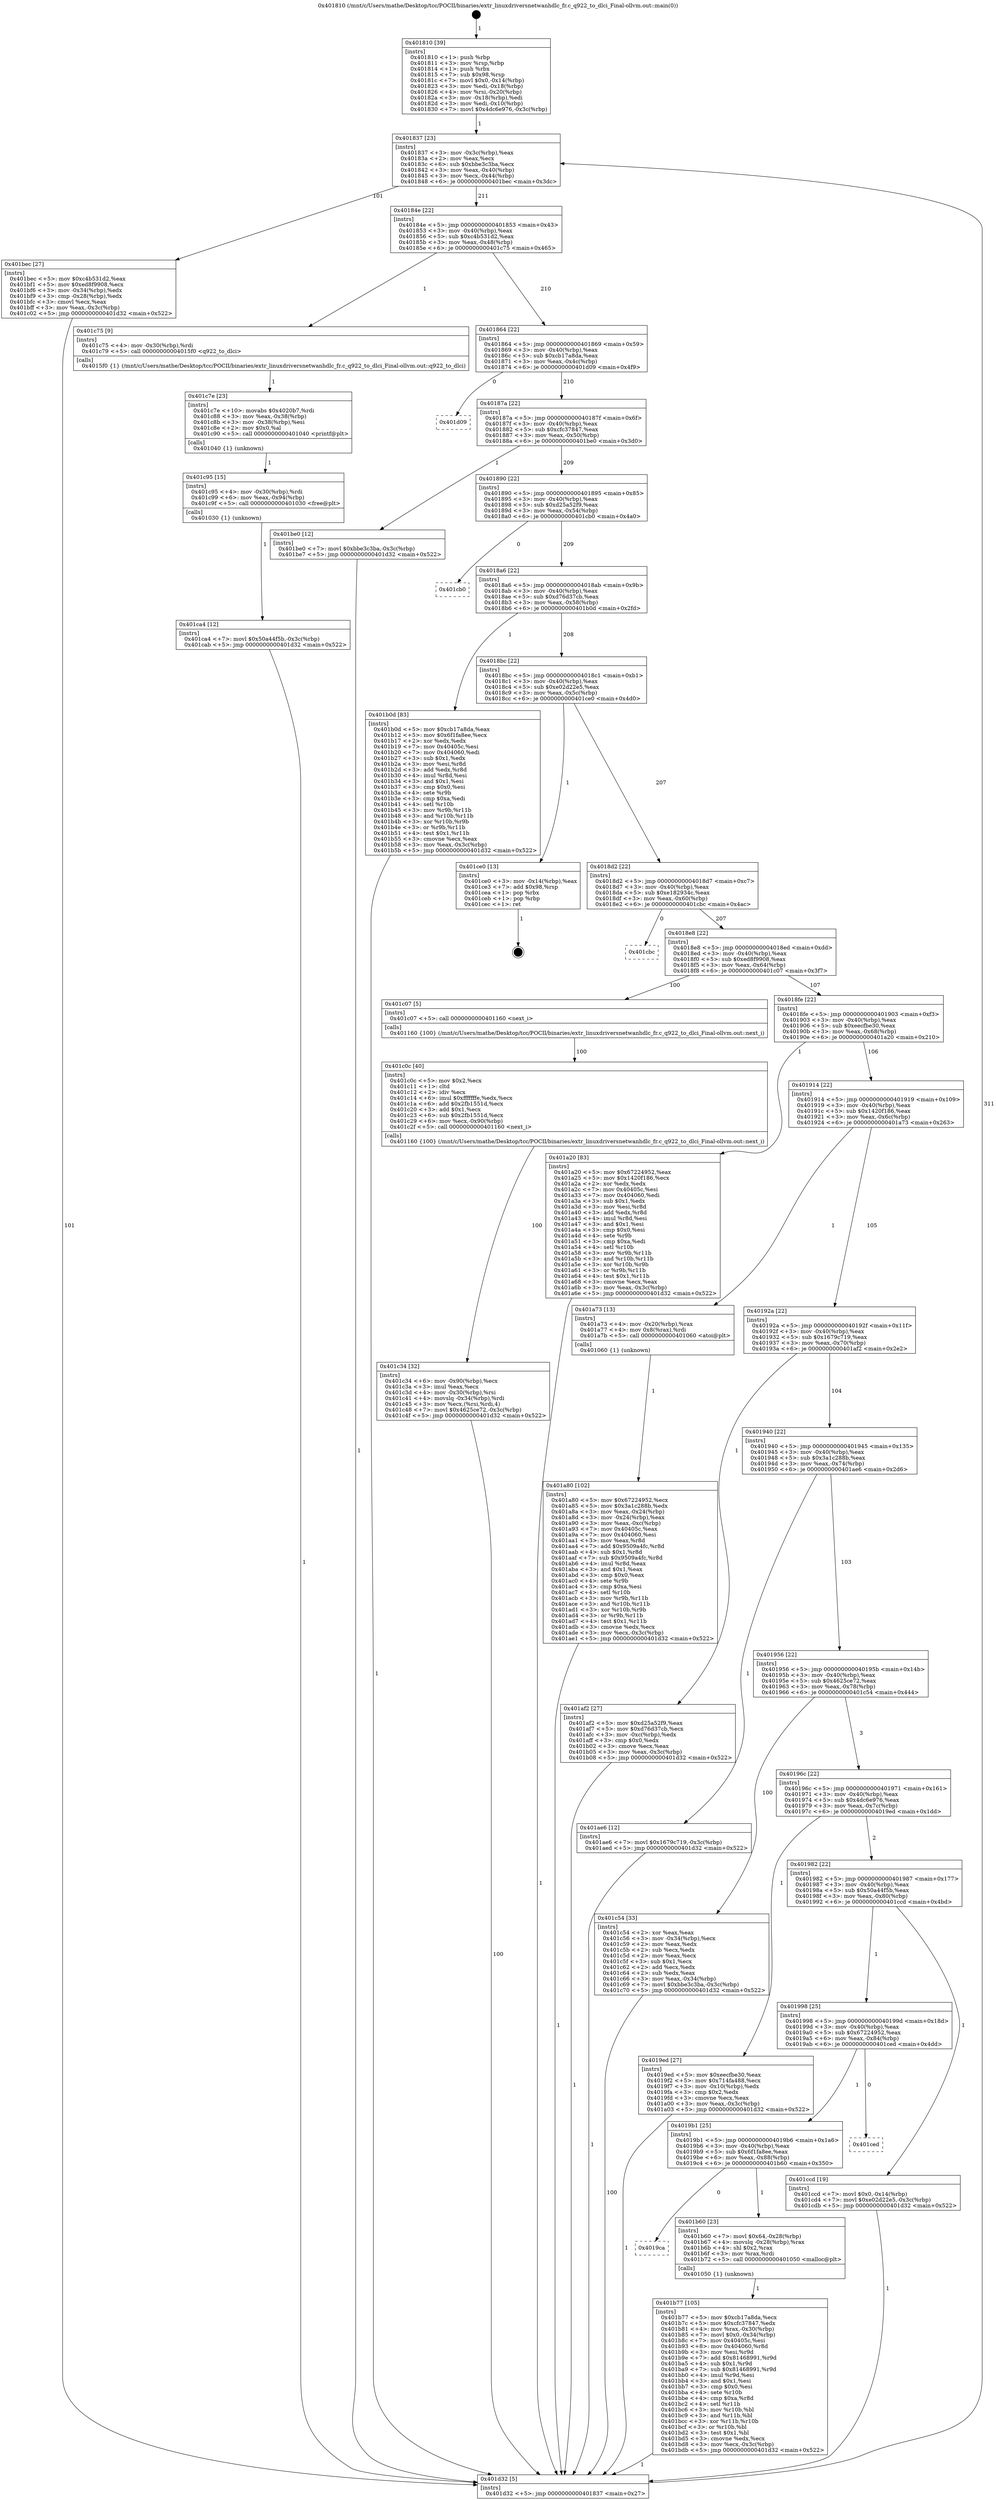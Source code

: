 digraph "0x401810" {
  label = "0x401810 (/mnt/c/Users/mathe/Desktop/tcc/POCII/binaries/extr_linuxdriversnetwanhdlc_fr.c_q922_to_dlci_Final-ollvm.out::main(0))"
  labelloc = "t"
  node[shape=record]

  Entry [label="",width=0.3,height=0.3,shape=circle,fillcolor=black,style=filled]
  "0x401837" [label="{
     0x401837 [23]\l
     | [instrs]\l
     &nbsp;&nbsp;0x401837 \<+3\>: mov -0x3c(%rbp),%eax\l
     &nbsp;&nbsp;0x40183a \<+2\>: mov %eax,%ecx\l
     &nbsp;&nbsp;0x40183c \<+6\>: sub $0xbbe3c3ba,%ecx\l
     &nbsp;&nbsp;0x401842 \<+3\>: mov %eax,-0x40(%rbp)\l
     &nbsp;&nbsp;0x401845 \<+3\>: mov %ecx,-0x44(%rbp)\l
     &nbsp;&nbsp;0x401848 \<+6\>: je 0000000000401bec \<main+0x3dc\>\l
  }"]
  "0x401bec" [label="{
     0x401bec [27]\l
     | [instrs]\l
     &nbsp;&nbsp;0x401bec \<+5\>: mov $0xc4b531d2,%eax\l
     &nbsp;&nbsp;0x401bf1 \<+5\>: mov $0xed8f9908,%ecx\l
     &nbsp;&nbsp;0x401bf6 \<+3\>: mov -0x34(%rbp),%edx\l
     &nbsp;&nbsp;0x401bf9 \<+3\>: cmp -0x28(%rbp),%edx\l
     &nbsp;&nbsp;0x401bfc \<+3\>: cmovl %ecx,%eax\l
     &nbsp;&nbsp;0x401bff \<+3\>: mov %eax,-0x3c(%rbp)\l
     &nbsp;&nbsp;0x401c02 \<+5\>: jmp 0000000000401d32 \<main+0x522\>\l
  }"]
  "0x40184e" [label="{
     0x40184e [22]\l
     | [instrs]\l
     &nbsp;&nbsp;0x40184e \<+5\>: jmp 0000000000401853 \<main+0x43\>\l
     &nbsp;&nbsp;0x401853 \<+3\>: mov -0x40(%rbp),%eax\l
     &nbsp;&nbsp;0x401856 \<+5\>: sub $0xc4b531d2,%eax\l
     &nbsp;&nbsp;0x40185b \<+3\>: mov %eax,-0x48(%rbp)\l
     &nbsp;&nbsp;0x40185e \<+6\>: je 0000000000401c75 \<main+0x465\>\l
  }"]
  Exit [label="",width=0.3,height=0.3,shape=circle,fillcolor=black,style=filled,peripheries=2]
  "0x401c75" [label="{
     0x401c75 [9]\l
     | [instrs]\l
     &nbsp;&nbsp;0x401c75 \<+4\>: mov -0x30(%rbp),%rdi\l
     &nbsp;&nbsp;0x401c79 \<+5\>: call 00000000004015f0 \<q922_to_dlci\>\l
     | [calls]\l
     &nbsp;&nbsp;0x4015f0 \{1\} (/mnt/c/Users/mathe/Desktop/tcc/POCII/binaries/extr_linuxdriversnetwanhdlc_fr.c_q922_to_dlci_Final-ollvm.out::q922_to_dlci)\l
  }"]
  "0x401864" [label="{
     0x401864 [22]\l
     | [instrs]\l
     &nbsp;&nbsp;0x401864 \<+5\>: jmp 0000000000401869 \<main+0x59\>\l
     &nbsp;&nbsp;0x401869 \<+3\>: mov -0x40(%rbp),%eax\l
     &nbsp;&nbsp;0x40186c \<+5\>: sub $0xcb17a8da,%eax\l
     &nbsp;&nbsp;0x401871 \<+3\>: mov %eax,-0x4c(%rbp)\l
     &nbsp;&nbsp;0x401874 \<+6\>: je 0000000000401d09 \<main+0x4f9\>\l
  }"]
  "0x401ca4" [label="{
     0x401ca4 [12]\l
     | [instrs]\l
     &nbsp;&nbsp;0x401ca4 \<+7\>: movl $0x50a44f5b,-0x3c(%rbp)\l
     &nbsp;&nbsp;0x401cab \<+5\>: jmp 0000000000401d32 \<main+0x522\>\l
  }"]
  "0x401d09" [label="{
     0x401d09\l
  }", style=dashed]
  "0x40187a" [label="{
     0x40187a [22]\l
     | [instrs]\l
     &nbsp;&nbsp;0x40187a \<+5\>: jmp 000000000040187f \<main+0x6f\>\l
     &nbsp;&nbsp;0x40187f \<+3\>: mov -0x40(%rbp),%eax\l
     &nbsp;&nbsp;0x401882 \<+5\>: sub $0xcfc37847,%eax\l
     &nbsp;&nbsp;0x401887 \<+3\>: mov %eax,-0x50(%rbp)\l
     &nbsp;&nbsp;0x40188a \<+6\>: je 0000000000401be0 \<main+0x3d0\>\l
  }"]
  "0x401c95" [label="{
     0x401c95 [15]\l
     | [instrs]\l
     &nbsp;&nbsp;0x401c95 \<+4\>: mov -0x30(%rbp),%rdi\l
     &nbsp;&nbsp;0x401c99 \<+6\>: mov %eax,-0x94(%rbp)\l
     &nbsp;&nbsp;0x401c9f \<+5\>: call 0000000000401030 \<free@plt\>\l
     | [calls]\l
     &nbsp;&nbsp;0x401030 \{1\} (unknown)\l
  }"]
  "0x401be0" [label="{
     0x401be0 [12]\l
     | [instrs]\l
     &nbsp;&nbsp;0x401be0 \<+7\>: movl $0xbbe3c3ba,-0x3c(%rbp)\l
     &nbsp;&nbsp;0x401be7 \<+5\>: jmp 0000000000401d32 \<main+0x522\>\l
  }"]
  "0x401890" [label="{
     0x401890 [22]\l
     | [instrs]\l
     &nbsp;&nbsp;0x401890 \<+5\>: jmp 0000000000401895 \<main+0x85\>\l
     &nbsp;&nbsp;0x401895 \<+3\>: mov -0x40(%rbp),%eax\l
     &nbsp;&nbsp;0x401898 \<+5\>: sub $0xd25a52f9,%eax\l
     &nbsp;&nbsp;0x40189d \<+3\>: mov %eax,-0x54(%rbp)\l
     &nbsp;&nbsp;0x4018a0 \<+6\>: je 0000000000401cb0 \<main+0x4a0\>\l
  }"]
  "0x401c7e" [label="{
     0x401c7e [23]\l
     | [instrs]\l
     &nbsp;&nbsp;0x401c7e \<+10\>: movabs $0x4020b7,%rdi\l
     &nbsp;&nbsp;0x401c88 \<+3\>: mov %eax,-0x38(%rbp)\l
     &nbsp;&nbsp;0x401c8b \<+3\>: mov -0x38(%rbp),%esi\l
     &nbsp;&nbsp;0x401c8e \<+2\>: mov $0x0,%al\l
     &nbsp;&nbsp;0x401c90 \<+5\>: call 0000000000401040 \<printf@plt\>\l
     | [calls]\l
     &nbsp;&nbsp;0x401040 \{1\} (unknown)\l
  }"]
  "0x401cb0" [label="{
     0x401cb0\l
  }", style=dashed]
  "0x4018a6" [label="{
     0x4018a6 [22]\l
     | [instrs]\l
     &nbsp;&nbsp;0x4018a6 \<+5\>: jmp 00000000004018ab \<main+0x9b\>\l
     &nbsp;&nbsp;0x4018ab \<+3\>: mov -0x40(%rbp),%eax\l
     &nbsp;&nbsp;0x4018ae \<+5\>: sub $0xd76d37cb,%eax\l
     &nbsp;&nbsp;0x4018b3 \<+3\>: mov %eax,-0x58(%rbp)\l
     &nbsp;&nbsp;0x4018b6 \<+6\>: je 0000000000401b0d \<main+0x2fd\>\l
  }"]
  "0x401c34" [label="{
     0x401c34 [32]\l
     | [instrs]\l
     &nbsp;&nbsp;0x401c34 \<+6\>: mov -0x90(%rbp),%ecx\l
     &nbsp;&nbsp;0x401c3a \<+3\>: imul %eax,%ecx\l
     &nbsp;&nbsp;0x401c3d \<+4\>: mov -0x30(%rbp),%rsi\l
     &nbsp;&nbsp;0x401c41 \<+4\>: movslq -0x34(%rbp),%rdi\l
     &nbsp;&nbsp;0x401c45 \<+3\>: mov %ecx,(%rsi,%rdi,4)\l
     &nbsp;&nbsp;0x401c48 \<+7\>: movl $0x4625ce72,-0x3c(%rbp)\l
     &nbsp;&nbsp;0x401c4f \<+5\>: jmp 0000000000401d32 \<main+0x522\>\l
  }"]
  "0x401b0d" [label="{
     0x401b0d [83]\l
     | [instrs]\l
     &nbsp;&nbsp;0x401b0d \<+5\>: mov $0xcb17a8da,%eax\l
     &nbsp;&nbsp;0x401b12 \<+5\>: mov $0x6f1fa8ee,%ecx\l
     &nbsp;&nbsp;0x401b17 \<+2\>: xor %edx,%edx\l
     &nbsp;&nbsp;0x401b19 \<+7\>: mov 0x40405c,%esi\l
     &nbsp;&nbsp;0x401b20 \<+7\>: mov 0x404060,%edi\l
     &nbsp;&nbsp;0x401b27 \<+3\>: sub $0x1,%edx\l
     &nbsp;&nbsp;0x401b2a \<+3\>: mov %esi,%r8d\l
     &nbsp;&nbsp;0x401b2d \<+3\>: add %edx,%r8d\l
     &nbsp;&nbsp;0x401b30 \<+4\>: imul %r8d,%esi\l
     &nbsp;&nbsp;0x401b34 \<+3\>: and $0x1,%esi\l
     &nbsp;&nbsp;0x401b37 \<+3\>: cmp $0x0,%esi\l
     &nbsp;&nbsp;0x401b3a \<+4\>: sete %r9b\l
     &nbsp;&nbsp;0x401b3e \<+3\>: cmp $0xa,%edi\l
     &nbsp;&nbsp;0x401b41 \<+4\>: setl %r10b\l
     &nbsp;&nbsp;0x401b45 \<+3\>: mov %r9b,%r11b\l
     &nbsp;&nbsp;0x401b48 \<+3\>: and %r10b,%r11b\l
     &nbsp;&nbsp;0x401b4b \<+3\>: xor %r10b,%r9b\l
     &nbsp;&nbsp;0x401b4e \<+3\>: or %r9b,%r11b\l
     &nbsp;&nbsp;0x401b51 \<+4\>: test $0x1,%r11b\l
     &nbsp;&nbsp;0x401b55 \<+3\>: cmovne %ecx,%eax\l
     &nbsp;&nbsp;0x401b58 \<+3\>: mov %eax,-0x3c(%rbp)\l
     &nbsp;&nbsp;0x401b5b \<+5\>: jmp 0000000000401d32 \<main+0x522\>\l
  }"]
  "0x4018bc" [label="{
     0x4018bc [22]\l
     | [instrs]\l
     &nbsp;&nbsp;0x4018bc \<+5\>: jmp 00000000004018c1 \<main+0xb1\>\l
     &nbsp;&nbsp;0x4018c1 \<+3\>: mov -0x40(%rbp),%eax\l
     &nbsp;&nbsp;0x4018c4 \<+5\>: sub $0xe02d22e5,%eax\l
     &nbsp;&nbsp;0x4018c9 \<+3\>: mov %eax,-0x5c(%rbp)\l
     &nbsp;&nbsp;0x4018cc \<+6\>: je 0000000000401ce0 \<main+0x4d0\>\l
  }"]
  "0x401c0c" [label="{
     0x401c0c [40]\l
     | [instrs]\l
     &nbsp;&nbsp;0x401c0c \<+5\>: mov $0x2,%ecx\l
     &nbsp;&nbsp;0x401c11 \<+1\>: cltd\l
     &nbsp;&nbsp;0x401c12 \<+2\>: idiv %ecx\l
     &nbsp;&nbsp;0x401c14 \<+6\>: imul $0xfffffffe,%edx,%ecx\l
     &nbsp;&nbsp;0x401c1a \<+6\>: add $0x2fb1551d,%ecx\l
     &nbsp;&nbsp;0x401c20 \<+3\>: add $0x1,%ecx\l
     &nbsp;&nbsp;0x401c23 \<+6\>: sub $0x2fb1551d,%ecx\l
     &nbsp;&nbsp;0x401c29 \<+6\>: mov %ecx,-0x90(%rbp)\l
     &nbsp;&nbsp;0x401c2f \<+5\>: call 0000000000401160 \<next_i\>\l
     | [calls]\l
     &nbsp;&nbsp;0x401160 \{100\} (/mnt/c/Users/mathe/Desktop/tcc/POCII/binaries/extr_linuxdriversnetwanhdlc_fr.c_q922_to_dlci_Final-ollvm.out::next_i)\l
  }"]
  "0x401ce0" [label="{
     0x401ce0 [13]\l
     | [instrs]\l
     &nbsp;&nbsp;0x401ce0 \<+3\>: mov -0x14(%rbp),%eax\l
     &nbsp;&nbsp;0x401ce3 \<+7\>: add $0x98,%rsp\l
     &nbsp;&nbsp;0x401cea \<+1\>: pop %rbx\l
     &nbsp;&nbsp;0x401ceb \<+1\>: pop %rbp\l
     &nbsp;&nbsp;0x401cec \<+1\>: ret\l
  }"]
  "0x4018d2" [label="{
     0x4018d2 [22]\l
     | [instrs]\l
     &nbsp;&nbsp;0x4018d2 \<+5\>: jmp 00000000004018d7 \<main+0xc7\>\l
     &nbsp;&nbsp;0x4018d7 \<+3\>: mov -0x40(%rbp),%eax\l
     &nbsp;&nbsp;0x4018da \<+5\>: sub $0xe182934c,%eax\l
     &nbsp;&nbsp;0x4018df \<+3\>: mov %eax,-0x60(%rbp)\l
     &nbsp;&nbsp;0x4018e2 \<+6\>: je 0000000000401cbc \<main+0x4ac\>\l
  }"]
  "0x401b77" [label="{
     0x401b77 [105]\l
     | [instrs]\l
     &nbsp;&nbsp;0x401b77 \<+5\>: mov $0xcb17a8da,%ecx\l
     &nbsp;&nbsp;0x401b7c \<+5\>: mov $0xcfc37847,%edx\l
     &nbsp;&nbsp;0x401b81 \<+4\>: mov %rax,-0x30(%rbp)\l
     &nbsp;&nbsp;0x401b85 \<+7\>: movl $0x0,-0x34(%rbp)\l
     &nbsp;&nbsp;0x401b8c \<+7\>: mov 0x40405c,%esi\l
     &nbsp;&nbsp;0x401b93 \<+8\>: mov 0x404060,%r8d\l
     &nbsp;&nbsp;0x401b9b \<+3\>: mov %esi,%r9d\l
     &nbsp;&nbsp;0x401b9e \<+7\>: add $0x81468991,%r9d\l
     &nbsp;&nbsp;0x401ba5 \<+4\>: sub $0x1,%r9d\l
     &nbsp;&nbsp;0x401ba9 \<+7\>: sub $0x81468991,%r9d\l
     &nbsp;&nbsp;0x401bb0 \<+4\>: imul %r9d,%esi\l
     &nbsp;&nbsp;0x401bb4 \<+3\>: and $0x1,%esi\l
     &nbsp;&nbsp;0x401bb7 \<+3\>: cmp $0x0,%esi\l
     &nbsp;&nbsp;0x401bba \<+4\>: sete %r10b\l
     &nbsp;&nbsp;0x401bbe \<+4\>: cmp $0xa,%r8d\l
     &nbsp;&nbsp;0x401bc2 \<+4\>: setl %r11b\l
     &nbsp;&nbsp;0x401bc6 \<+3\>: mov %r10b,%bl\l
     &nbsp;&nbsp;0x401bc9 \<+3\>: and %r11b,%bl\l
     &nbsp;&nbsp;0x401bcc \<+3\>: xor %r11b,%r10b\l
     &nbsp;&nbsp;0x401bcf \<+3\>: or %r10b,%bl\l
     &nbsp;&nbsp;0x401bd2 \<+3\>: test $0x1,%bl\l
     &nbsp;&nbsp;0x401bd5 \<+3\>: cmovne %edx,%ecx\l
     &nbsp;&nbsp;0x401bd8 \<+3\>: mov %ecx,-0x3c(%rbp)\l
     &nbsp;&nbsp;0x401bdb \<+5\>: jmp 0000000000401d32 \<main+0x522\>\l
  }"]
  "0x401cbc" [label="{
     0x401cbc\l
  }", style=dashed]
  "0x4018e8" [label="{
     0x4018e8 [22]\l
     | [instrs]\l
     &nbsp;&nbsp;0x4018e8 \<+5\>: jmp 00000000004018ed \<main+0xdd\>\l
     &nbsp;&nbsp;0x4018ed \<+3\>: mov -0x40(%rbp),%eax\l
     &nbsp;&nbsp;0x4018f0 \<+5\>: sub $0xed8f9908,%eax\l
     &nbsp;&nbsp;0x4018f5 \<+3\>: mov %eax,-0x64(%rbp)\l
     &nbsp;&nbsp;0x4018f8 \<+6\>: je 0000000000401c07 \<main+0x3f7\>\l
  }"]
  "0x4019ca" [label="{
     0x4019ca\l
  }", style=dashed]
  "0x401c07" [label="{
     0x401c07 [5]\l
     | [instrs]\l
     &nbsp;&nbsp;0x401c07 \<+5\>: call 0000000000401160 \<next_i\>\l
     | [calls]\l
     &nbsp;&nbsp;0x401160 \{100\} (/mnt/c/Users/mathe/Desktop/tcc/POCII/binaries/extr_linuxdriversnetwanhdlc_fr.c_q922_to_dlci_Final-ollvm.out::next_i)\l
  }"]
  "0x4018fe" [label="{
     0x4018fe [22]\l
     | [instrs]\l
     &nbsp;&nbsp;0x4018fe \<+5\>: jmp 0000000000401903 \<main+0xf3\>\l
     &nbsp;&nbsp;0x401903 \<+3\>: mov -0x40(%rbp),%eax\l
     &nbsp;&nbsp;0x401906 \<+5\>: sub $0xeecfbe30,%eax\l
     &nbsp;&nbsp;0x40190b \<+3\>: mov %eax,-0x68(%rbp)\l
     &nbsp;&nbsp;0x40190e \<+6\>: je 0000000000401a20 \<main+0x210\>\l
  }"]
  "0x401b60" [label="{
     0x401b60 [23]\l
     | [instrs]\l
     &nbsp;&nbsp;0x401b60 \<+7\>: movl $0x64,-0x28(%rbp)\l
     &nbsp;&nbsp;0x401b67 \<+4\>: movslq -0x28(%rbp),%rax\l
     &nbsp;&nbsp;0x401b6b \<+4\>: shl $0x2,%rax\l
     &nbsp;&nbsp;0x401b6f \<+3\>: mov %rax,%rdi\l
     &nbsp;&nbsp;0x401b72 \<+5\>: call 0000000000401050 \<malloc@plt\>\l
     | [calls]\l
     &nbsp;&nbsp;0x401050 \{1\} (unknown)\l
  }"]
  "0x401a20" [label="{
     0x401a20 [83]\l
     | [instrs]\l
     &nbsp;&nbsp;0x401a20 \<+5\>: mov $0x67224952,%eax\l
     &nbsp;&nbsp;0x401a25 \<+5\>: mov $0x1420f186,%ecx\l
     &nbsp;&nbsp;0x401a2a \<+2\>: xor %edx,%edx\l
     &nbsp;&nbsp;0x401a2c \<+7\>: mov 0x40405c,%esi\l
     &nbsp;&nbsp;0x401a33 \<+7\>: mov 0x404060,%edi\l
     &nbsp;&nbsp;0x401a3a \<+3\>: sub $0x1,%edx\l
     &nbsp;&nbsp;0x401a3d \<+3\>: mov %esi,%r8d\l
     &nbsp;&nbsp;0x401a40 \<+3\>: add %edx,%r8d\l
     &nbsp;&nbsp;0x401a43 \<+4\>: imul %r8d,%esi\l
     &nbsp;&nbsp;0x401a47 \<+3\>: and $0x1,%esi\l
     &nbsp;&nbsp;0x401a4a \<+3\>: cmp $0x0,%esi\l
     &nbsp;&nbsp;0x401a4d \<+4\>: sete %r9b\l
     &nbsp;&nbsp;0x401a51 \<+3\>: cmp $0xa,%edi\l
     &nbsp;&nbsp;0x401a54 \<+4\>: setl %r10b\l
     &nbsp;&nbsp;0x401a58 \<+3\>: mov %r9b,%r11b\l
     &nbsp;&nbsp;0x401a5b \<+3\>: and %r10b,%r11b\l
     &nbsp;&nbsp;0x401a5e \<+3\>: xor %r10b,%r9b\l
     &nbsp;&nbsp;0x401a61 \<+3\>: or %r9b,%r11b\l
     &nbsp;&nbsp;0x401a64 \<+4\>: test $0x1,%r11b\l
     &nbsp;&nbsp;0x401a68 \<+3\>: cmovne %ecx,%eax\l
     &nbsp;&nbsp;0x401a6b \<+3\>: mov %eax,-0x3c(%rbp)\l
     &nbsp;&nbsp;0x401a6e \<+5\>: jmp 0000000000401d32 \<main+0x522\>\l
  }"]
  "0x401914" [label="{
     0x401914 [22]\l
     | [instrs]\l
     &nbsp;&nbsp;0x401914 \<+5\>: jmp 0000000000401919 \<main+0x109\>\l
     &nbsp;&nbsp;0x401919 \<+3\>: mov -0x40(%rbp),%eax\l
     &nbsp;&nbsp;0x40191c \<+5\>: sub $0x1420f186,%eax\l
     &nbsp;&nbsp;0x401921 \<+3\>: mov %eax,-0x6c(%rbp)\l
     &nbsp;&nbsp;0x401924 \<+6\>: je 0000000000401a73 \<main+0x263\>\l
  }"]
  "0x4019b1" [label="{
     0x4019b1 [25]\l
     | [instrs]\l
     &nbsp;&nbsp;0x4019b1 \<+5\>: jmp 00000000004019b6 \<main+0x1a6\>\l
     &nbsp;&nbsp;0x4019b6 \<+3\>: mov -0x40(%rbp),%eax\l
     &nbsp;&nbsp;0x4019b9 \<+5\>: sub $0x6f1fa8ee,%eax\l
     &nbsp;&nbsp;0x4019be \<+6\>: mov %eax,-0x88(%rbp)\l
     &nbsp;&nbsp;0x4019c4 \<+6\>: je 0000000000401b60 \<main+0x350\>\l
  }"]
  "0x401a73" [label="{
     0x401a73 [13]\l
     | [instrs]\l
     &nbsp;&nbsp;0x401a73 \<+4\>: mov -0x20(%rbp),%rax\l
     &nbsp;&nbsp;0x401a77 \<+4\>: mov 0x8(%rax),%rdi\l
     &nbsp;&nbsp;0x401a7b \<+5\>: call 0000000000401060 \<atoi@plt\>\l
     | [calls]\l
     &nbsp;&nbsp;0x401060 \{1\} (unknown)\l
  }"]
  "0x40192a" [label="{
     0x40192a [22]\l
     | [instrs]\l
     &nbsp;&nbsp;0x40192a \<+5\>: jmp 000000000040192f \<main+0x11f\>\l
     &nbsp;&nbsp;0x40192f \<+3\>: mov -0x40(%rbp),%eax\l
     &nbsp;&nbsp;0x401932 \<+5\>: sub $0x1679c719,%eax\l
     &nbsp;&nbsp;0x401937 \<+3\>: mov %eax,-0x70(%rbp)\l
     &nbsp;&nbsp;0x40193a \<+6\>: je 0000000000401af2 \<main+0x2e2\>\l
  }"]
  "0x401ced" [label="{
     0x401ced\l
  }", style=dashed]
  "0x401af2" [label="{
     0x401af2 [27]\l
     | [instrs]\l
     &nbsp;&nbsp;0x401af2 \<+5\>: mov $0xd25a52f9,%eax\l
     &nbsp;&nbsp;0x401af7 \<+5\>: mov $0xd76d37cb,%ecx\l
     &nbsp;&nbsp;0x401afc \<+3\>: mov -0xc(%rbp),%edx\l
     &nbsp;&nbsp;0x401aff \<+3\>: cmp $0x0,%edx\l
     &nbsp;&nbsp;0x401b02 \<+3\>: cmove %ecx,%eax\l
     &nbsp;&nbsp;0x401b05 \<+3\>: mov %eax,-0x3c(%rbp)\l
     &nbsp;&nbsp;0x401b08 \<+5\>: jmp 0000000000401d32 \<main+0x522\>\l
  }"]
  "0x401940" [label="{
     0x401940 [22]\l
     | [instrs]\l
     &nbsp;&nbsp;0x401940 \<+5\>: jmp 0000000000401945 \<main+0x135\>\l
     &nbsp;&nbsp;0x401945 \<+3\>: mov -0x40(%rbp),%eax\l
     &nbsp;&nbsp;0x401948 \<+5\>: sub $0x3a1c288b,%eax\l
     &nbsp;&nbsp;0x40194d \<+3\>: mov %eax,-0x74(%rbp)\l
     &nbsp;&nbsp;0x401950 \<+6\>: je 0000000000401ae6 \<main+0x2d6\>\l
  }"]
  "0x401998" [label="{
     0x401998 [25]\l
     | [instrs]\l
     &nbsp;&nbsp;0x401998 \<+5\>: jmp 000000000040199d \<main+0x18d\>\l
     &nbsp;&nbsp;0x40199d \<+3\>: mov -0x40(%rbp),%eax\l
     &nbsp;&nbsp;0x4019a0 \<+5\>: sub $0x67224952,%eax\l
     &nbsp;&nbsp;0x4019a5 \<+6\>: mov %eax,-0x84(%rbp)\l
     &nbsp;&nbsp;0x4019ab \<+6\>: je 0000000000401ced \<main+0x4dd\>\l
  }"]
  "0x401ae6" [label="{
     0x401ae6 [12]\l
     | [instrs]\l
     &nbsp;&nbsp;0x401ae6 \<+7\>: movl $0x1679c719,-0x3c(%rbp)\l
     &nbsp;&nbsp;0x401aed \<+5\>: jmp 0000000000401d32 \<main+0x522\>\l
  }"]
  "0x401956" [label="{
     0x401956 [22]\l
     | [instrs]\l
     &nbsp;&nbsp;0x401956 \<+5\>: jmp 000000000040195b \<main+0x14b\>\l
     &nbsp;&nbsp;0x40195b \<+3\>: mov -0x40(%rbp),%eax\l
     &nbsp;&nbsp;0x40195e \<+5\>: sub $0x4625ce72,%eax\l
     &nbsp;&nbsp;0x401963 \<+3\>: mov %eax,-0x78(%rbp)\l
     &nbsp;&nbsp;0x401966 \<+6\>: je 0000000000401c54 \<main+0x444\>\l
  }"]
  "0x401ccd" [label="{
     0x401ccd [19]\l
     | [instrs]\l
     &nbsp;&nbsp;0x401ccd \<+7\>: movl $0x0,-0x14(%rbp)\l
     &nbsp;&nbsp;0x401cd4 \<+7\>: movl $0xe02d22e5,-0x3c(%rbp)\l
     &nbsp;&nbsp;0x401cdb \<+5\>: jmp 0000000000401d32 \<main+0x522\>\l
  }"]
  "0x401c54" [label="{
     0x401c54 [33]\l
     | [instrs]\l
     &nbsp;&nbsp;0x401c54 \<+2\>: xor %eax,%eax\l
     &nbsp;&nbsp;0x401c56 \<+3\>: mov -0x34(%rbp),%ecx\l
     &nbsp;&nbsp;0x401c59 \<+2\>: mov %eax,%edx\l
     &nbsp;&nbsp;0x401c5b \<+2\>: sub %ecx,%edx\l
     &nbsp;&nbsp;0x401c5d \<+2\>: mov %eax,%ecx\l
     &nbsp;&nbsp;0x401c5f \<+3\>: sub $0x1,%ecx\l
     &nbsp;&nbsp;0x401c62 \<+2\>: add %ecx,%edx\l
     &nbsp;&nbsp;0x401c64 \<+2\>: sub %edx,%eax\l
     &nbsp;&nbsp;0x401c66 \<+3\>: mov %eax,-0x34(%rbp)\l
     &nbsp;&nbsp;0x401c69 \<+7\>: movl $0xbbe3c3ba,-0x3c(%rbp)\l
     &nbsp;&nbsp;0x401c70 \<+5\>: jmp 0000000000401d32 \<main+0x522\>\l
  }"]
  "0x40196c" [label="{
     0x40196c [22]\l
     | [instrs]\l
     &nbsp;&nbsp;0x40196c \<+5\>: jmp 0000000000401971 \<main+0x161\>\l
     &nbsp;&nbsp;0x401971 \<+3\>: mov -0x40(%rbp),%eax\l
     &nbsp;&nbsp;0x401974 \<+5\>: sub $0x4dc6e976,%eax\l
     &nbsp;&nbsp;0x401979 \<+3\>: mov %eax,-0x7c(%rbp)\l
     &nbsp;&nbsp;0x40197c \<+6\>: je 00000000004019ed \<main+0x1dd\>\l
  }"]
  "0x401a80" [label="{
     0x401a80 [102]\l
     | [instrs]\l
     &nbsp;&nbsp;0x401a80 \<+5\>: mov $0x67224952,%ecx\l
     &nbsp;&nbsp;0x401a85 \<+5\>: mov $0x3a1c288b,%edx\l
     &nbsp;&nbsp;0x401a8a \<+3\>: mov %eax,-0x24(%rbp)\l
     &nbsp;&nbsp;0x401a8d \<+3\>: mov -0x24(%rbp),%eax\l
     &nbsp;&nbsp;0x401a90 \<+3\>: mov %eax,-0xc(%rbp)\l
     &nbsp;&nbsp;0x401a93 \<+7\>: mov 0x40405c,%eax\l
     &nbsp;&nbsp;0x401a9a \<+7\>: mov 0x404060,%esi\l
     &nbsp;&nbsp;0x401aa1 \<+3\>: mov %eax,%r8d\l
     &nbsp;&nbsp;0x401aa4 \<+7\>: add $0x9509a4fc,%r8d\l
     &nbsp;&nbsp;0x401aab \<+4\>: sub $0x1,%r8d\l
     &nbsp;&nbsp;0x401aaf \<+7\>: sub $0x9509a4fc,%r8d\l
     &nbsp;&nbsp;0x401ab6 \<+4\>: imul %r8d,%eax\l
     &nbsp;&nbsp;0x401aba \<+3\>: and $0x1,%eax\l
     &nbsp;&nbsp;0x401abd \<+3\>: cmp $0x0,%eax\l
     &nbsp;&nbsp;0x401ac0 \<+4\>: sete %r9b\l
     &nbsp;&nbsp;0x401ac4 \<+3\>: cmp $0xa,%esi\l
     &nbsp;&nbsp;0x401ac7 \<+4\>: setl %r10b\l
     &nbsp;&nbsp;0x401acb \<+3\>: mov %r9b,%r11b\l
     &nbsp;&nbsp;0x401ace \<+3\>: and %r10b,%r11b\l
     &nbsp;&nbsp;0x401ad1 \<+3\>: xor %r10b,%r9b\l
     &nbsp;&nbsp;0x401ad4 \<+3\>: or %r9b,%r11b\l
     &nbsp;&nbsp;0x401ad7 \<+4\>: test $0x1,%r11b\l
     &nbsp;&nbsp;0x401adb \<+3\>: cmovne %edx,%ecx\l
     &nbsp;&nbsp;0x401ade \<+3\>: mov %ecx,-0x3c(%rbp)\l
     &nbsp;&nbsp;0x401ae1 \<+5\>: jmp 0000000000401d32 \<main+0x522\>\l
  }"]
  "0x4019ed" [label="{
     0x4019ed [27]\l
     | [instrs]\l
     &nbsp;&nbsp;0x4019ed \<+5\>: mov $0xeecfbe30,%eax\l
     &nbsp;&nbsp;0x4019f2 \<+5\>: mov $0x714fa488,%ecx\l
     &nbsp;&nbsp;0x4019f7 \<+3\>: mov -0x10(%rbp),%edx\l
     &nbsp;&nbsp;0x4019fa \<+3\>: cmp $0x2,%edx\l
     &nbsp;&nbsp;0x4019fd \<+3\>: cmovne %ecx,%eax\l
     &nbsp;&nbsp;0x401a00 \<+3\>: mov %eax,-0x3c(%rbp)\l
     &nbsp;&nbsp;0x401a03 \<+5\>: jmp 0000000000401d32 \<main+0x522\>\l
  }"]
  "0x401982" [label="{
     0x401982 [22]\l
     | [instrs]\l
     &nbsp;&nbsp;0x401982 \<+5\>: jmp 0000000000401987 \<main+0x177\>\l
     &nbsp;&nbsp;0x401987 \<+3\>: mov -0x40(%rbp),%eax\l
     &nbsp;&nbsp;0x40198a \<+5\>: sub $0x50a44f5b,%eax\l
     &nbsp;&nbsp;0x40198f \<+3\>: mov %eax,-0x80(%rbp)\l
     &nbsp;&nbsp;0x401992 \<+6\>: je 0000000000401ccd \<main+0x4bd\>\l
  }"]
  "0x401d32" [label="{
     0x401d32 [5]\l
     | [instrs]\l
     &nbsp;&nbsp;0x401d32 \<+5\>: jmp 0000000000401837 \<main+0x27\>\l
  }"]
  "0x401810" [label="{
     0x401810 [39]\l
     | [instrs]\l
     &nbsp;&nbsp;0x401810 \<+1\>: push %rbp\l
     &nbsp;&nbsp;0x401811 \<+3\>: mov %rsp,%rbp\l
     &nbsp;&nbsp;0x401814 \<+1\>: push %rbx\l
     &nbsp;&nbsp;0x401815 \<+7\>: sub $0x98,%rsp\l
     &nbsp;&nbsp;0x40181c \<+7\>: movl $0x0,-0x14(%rbp)\l
     &nbsp;&nbsp;0x401823 \<+3\>: mov %edi,-0x18(%rbp)\l
     &nbsp;&nbsp;0x401826 \<+4\>: mov %rsi,-0x20(%rbp)\l
     &nbsp;&nbsp;0x40182a \<+3\>: mov -0x18(%rbp),%edi\l
     &nbsp;&nbsp;0x40182d \<+3\>: mov %edi,-0x10(%rbp)\l
     &nbsp;&nbsp;0x401830 \<+7\>: movl $0x4dc6e976,-0x3c(%rbp)\l
  }"]
  Entry -> "0x401810" [label=" 1"]
  "0x401837" -> "0x401bec" [label=" 101"]
  "0x401837" -> "0x40184e" [label=" 211"]
  "0x401ce0" -> Exit [label=" 1"]
  "0x40184e" -> "0x401c75" [label=" 1"]
  "0x40184e" -> "0x401864" [label=" 210"]
  "0x401ccd" -> "0x401d32" [label=" 1"]
  "0x401864" -> "0x401d09" [label=" 0"]
  "0x401864" -> "0x40187a" [label=" 210"]
  "0x401ca4" -> "0x401d32" [label=" 1"]
  "0x40187a" -> "0x401be0" [label=" 1"]
  "0x40187a" -> "0x401890" [label=" 209"]
  "0x401c95" -> "0x401ca4" [label=" 1"]
  "0x401890" -> "0x401cb0" [label=" 0"]
  "0x401890" -> "0x4018a6" [label=" 209"]
  "0x401c7e" -> "0x401c95" [label=" 1"]
  "0x4018a6" -> "0x401b0d" [label=" 1"]
  "0x4018a6" -> "0x4018bc" [label=" 208"]
  "0x401c75" -> "0x401c7e" [label=" 1"]
  "0x4018bc" -> "0x401ce0" [label=" 1"]
  "0x4018bc" -> "0x4018d2" [label=" 207"]
  "0x401c54" -> "0x401d32" [label=" 100"]
  "0x4018d2" -> "0x401cbc" [label=" 0"]
  "0x4018d2" -> "0x4018e8" [label=" 207"]
  "0x401c34" -> "0x401d32" [label=" 100"]
  "0x4018e8" -> "0x401c07" [label=" 100"]
  "0x4018e8" -> "0x4018fe" [label=" 107"]
  "0x401c0c" -> "0x401c34" [label=" 100"]
  "0x4018fe" -> "0x401a20" [label=" 1"]
  "0x4018fe" -> "0x401914" [label=" 106"]
  "0x401c07" -> "0x401c0c" [label=" 100"]
  "0x401914" -> "0x401a73" [label=" 1"]
  "0x401914" -> "0x40192a" [label=" 105"]
  "0x401be0" -> "0x401d32" [label=" 1"]
  "0x40192a" -> "0x401af2" [label=" 1"]
  "0x40192a" -> "0x401940" [label=" 104"]
  "0x401b77" -> "0x401d32" [label=" 1"]
  "0x401940" -> "0x401ae6" [label=" 1"]
  "0x401940" -> "0x401956" [label=" 103"]
  "0x4019b1" -> "0x4019ca" [label=" 0"]
  "0x401956" -> "0x401c54" [label=" 100"]
  "0x401956" -> "0x40196c" [label=" 3"]
  "0x4019b1" -> "0x401b60" [label=" 1"]
  "0x40196c" -> "0x4019ed" [label=" 1"]
  "0x40196c" -> "0x401982" [label=" 2"]
  "0x4019ed" -> "0x401d32" [label=" 1"]
  "0x401810" -> "0x401837" [label=" 1"]
  "0x401d32" -> "0x401837" [label=" 311"]
  "0x401a20" -> "0x401d32" [label=" 1"]
  "0x401a73" -> "0x401a80" [label=" 1"]
  "0x401a80" -> "0x401d32" [label=" 1"]
  "0x401ae6" -> "0x401d32" [label=" 1"]
  "0x401af2" -> "0x401d32" [label=" 1"]
  "0x401b0d" -> "0x401d32" [label=" 1"]
  "0x401bec" -> "0x401d32" [label=" 101"]
  "0x401982" -> "0x401ccd" [label=" 1"]
  "0x401982" -> "0x401998" [label=" 1"]
  "0x401b60" -> "0x401b77" [label=" 1"]
  "0x401998" -> "0x401ced" [label=" 0"]
  "0x401998" -> "0x4019b1" [label=" 1"]
}
